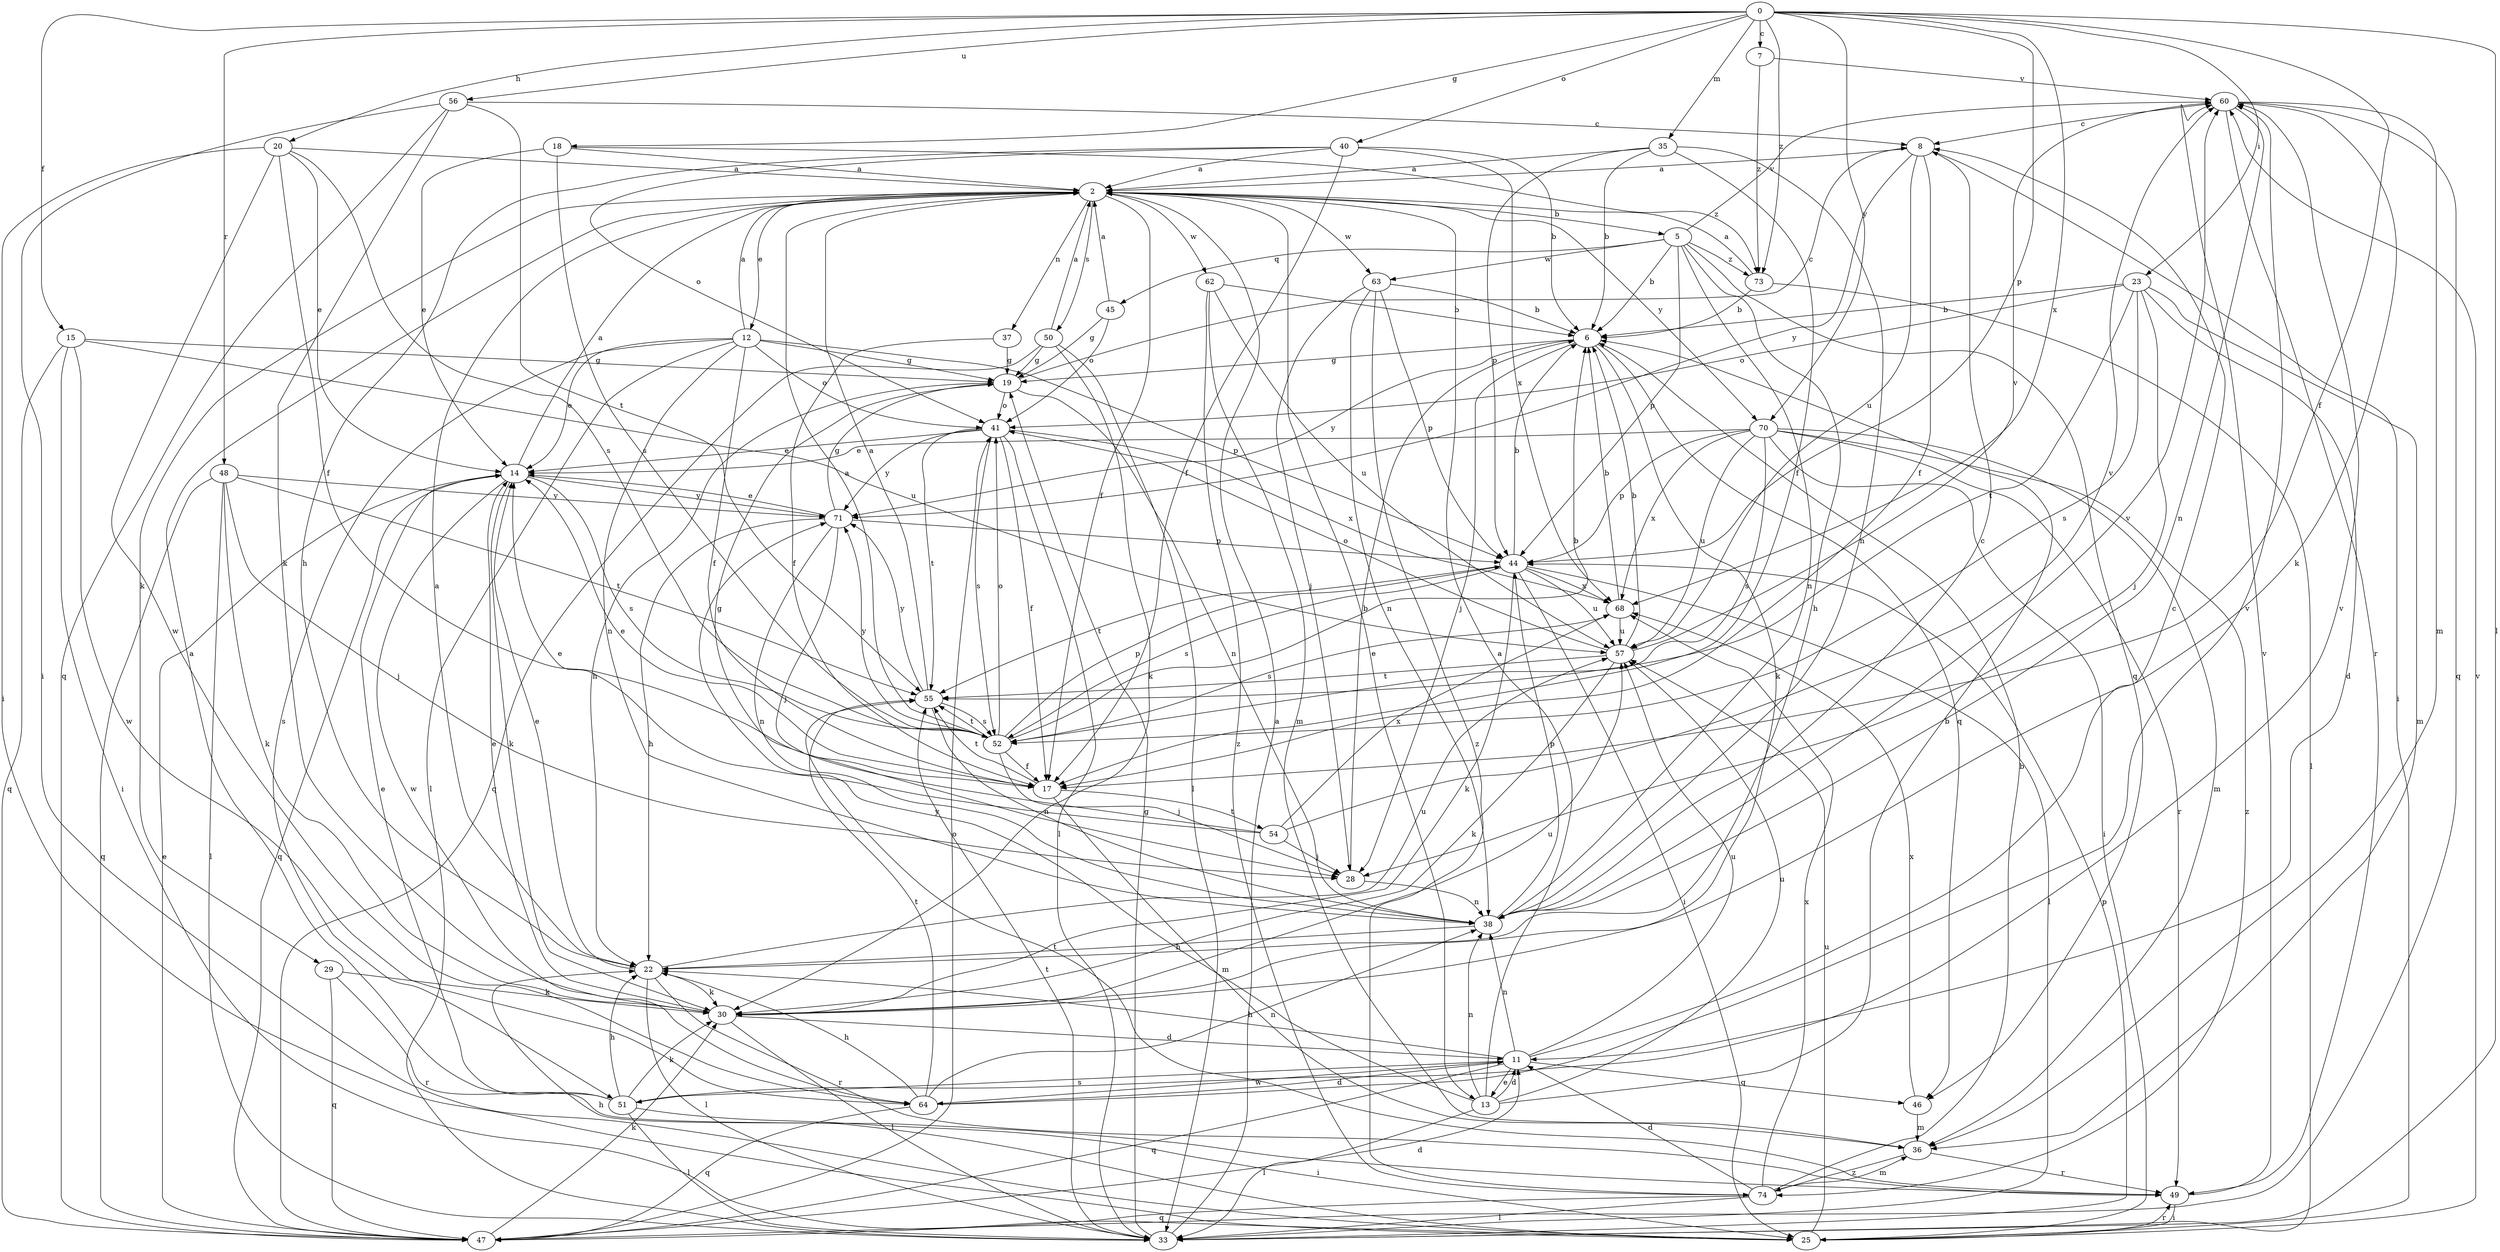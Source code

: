 strict digraph  {
0;
2;
5;
6;
7;
8;
11;
12;
13;
14;
15;
17;
18;
19;
20;
22;
23;
25;
28;
29;
30;
33;
35;
36;
37;
38;
40;
41;
44;
45;
46;
47;
48;
49;
50;
51;
52;
54;
55;
56;
57;
60;
62;
63;
64;
68;
70;
71;
73;
74;
0 -> 7  [label=c];
0 -> 15  [label=f];
0 -> 17  [label=f];
0 -> 18  [label=g];
0 -> 20  [label=h];
0 -> 23  [label=i];
0 -> 33  [label=l];
0 -> 35  [label=m];
0 -> 40  [label=o];
0 -> 44  [label=p];
0 -> 48  [label=r];
0 -> 56  [label=u];
0 -> 68  [label=x];
0 -> 70  [label=y];
0 -> 73  [label=z];
2 -> 5  [label=b];
2 -> 12  [label=e];
2 -> 13  [label=e];
2 -> 17  [label=f];
2 -> 29  [label=k];
2 -> 37  [label=n];
2 -> 50  [label=s];
2 -> 62  [label=w];
2 -> 63  [label=w];
2 -> 70  [label=y];
5 -> 6  [label=b];
5 -> 22  [label=h];
5 -> 38  [label=n];
5 -> 44  [label=p];
5 -> 45  [label=q];
5 -> 46  [label=q];
5 -> 60  [label=v];
5 -> 63  [label=w];
5 -> 73  [label=z];
6 -> 19  [label=g];
6 -> 28  [label=j];
6 -> 30  [label=k];
6 -> 46  [label=q];
6 -> 71  [label=y];
7 -> 60  [label=v];
7 -> 73  [label=z];
8 -> 2  [label=a];
8 -> 17  [label=f];
8 -> 25  [label=i];
8 -> 57  [label=u];
8 -> 71  [label=y];
11 -> 8  [label=c];
11 -> 13  [label=e];
11 -> 22  [label=h];
11 -> 38  [label=n];
11 -> 46  [label=q];
11 -> 47  [label=q];
11 -> 51  [label=s];
11 -> 57  [label=u];
11 -> 64  [label=w];
12 -> 2  [label=a];
12 -> 14  [label=e];
12 -> 17  [label=f];
12 -> 19  [label=g];
12 -> 33  [label=l];
12 -> 38  [label=n];
12 -> 41  [label=o];
12 -> 44  [label=p];
12 -> 51  [label=s];
13 -> 2  [label=a];
13 -> 6  [label=b];
13 -> 11  [label=d];
13 -> 33  [label=l];
13 -> 38  [label=n];
13 -> 57  [label=u];
13 -> 71  [label=y];
14 -> 2  [label=a];
14 -> 30  [label=k];
14 -> 47  [label=q];
14 -> 52  [label=s];
14 -> 64  [label=w];
14 -> 71  [label=y];
15 -> 19  [label=g];
15 -> 25  [label=i];
15 -> 47  [label=q];
15 -> 57  [label=u];
15 -> 64  [label=w];
17 -> 14  [label=e];
17 -> 36  [label=m];
17 -> 54  [label=t];
17 -> 55  [label=t];
18 -> 2  [label=a];
18 -> 14  [label=e];
18 -> 52  [label=s];
18 -> 73  [label=z];
19 -> 8  [label=c];
19 -> 22  [label=h];
19 -> 38  [label=n];
19 -> 41  [label=o];
20 -> 2  [label=a];
20 -> 14  [label=e];
20 -> 17  [label=f];
20 -> 25  [label=i];
20 -> 52  [label=s];
20 -> 64  [label=w];
22 -> 2  [label=a];
22 -> 14  [label=e];
22 -> 30  [label=k];
22 -> 33  [label=l];
22 -> 49  [label=r];
22 -> 57  [label=u];
23 -> 6  [label=b];
23 -> 11  [label=d];
23 -> 28  [label=j];
23 -> 36  [label=m];
23 -> 41  [label=o];
23 -> 52  [label=s];
23 -> 55  [label=t];
25 -> 22  [label=h];
25 -> 49  [label=r];
25 -> 57  [label=u];
25 -> 60  [label=v];
28 -> 6  [label=b];
28 -> 38  [label=n];
29 -> 30  [label=k];
29 -> 47  [label=q];
29 -> 49  [label=r];
30 -> 11  [label=d];
30 -> 14  [label=e];
30 -> 33  [label=l];
30 -> 57  [label=u];
33 -> 2  [label=a];
33 -> 19  [label=g];
33 -> 44  [label=p];
33 -> 55  [label=t];
35 -> 2  [label=a];
35 -> 6  [label=b];
35 -> 17  [label=f];
35 -> 38  [label=n];
35 -> 44  [label=p];
36 -> 49  [label=r];
36 -> 74  [label=z];
37 -> 17  [label=f];
37 -> 19  [label=g];
38 -> 8  [label=c];
38 -> 22  [label=h];
38 -> 44  [label=p];
38 -> 60  [label=v];
40 -> 2  [label=a];
40 -> 6  [label=b];
40 -> 17  [label=f];
40 -> 22  [label=h];
40 -> 41  [label=o];
40 -> 68  [label=x];
41 -> 14  [label=e];
41 -> 17  [label=f];
41 -> 33  [label=l];
41 -> 52  [label=s];
41 -> 55  [label=t];
41 -> 68  [label=x];
41 -> 71  [label=y];
44 -> 6  [label=b];
44 -> 25  [label=i];
44 -> 30  [label=k];
44 -> 33  [label=l];
44 -> 52  [label=s];
44 -> 55  [label=t];
44 -> 57  [label=u];
44 -> 68  [label=x];
45 -> 2  [label=a];
45 -> 19  [label=g];
45 -> 41  [label=o];
46 -> 36  [label=m];
46 -> 68  [label=x];
47 -> 11  [label=d];
47 -> 14  [label=e];
47 -> 30  [label=k];
47 -> 41  [label=o];
48 -> 28  [label=j];
48 -> 30  [label=k];
48 -> 33  [label=l];
48 -> 47  [label=q];
48 -> 55  [label=t];
48 -> 71  [label=y];
49 -> 25  [label=i];
49 -> 55  [label=t];
49 -> 60  [label=v];
50 -> 2  [label=a];
50 -> 19  [label=g];
50 -> 30  [label=k];
50 -> 33  [label=l];
50 -> 47  [label=q];
51 -> 2  [label=a];
51 -> 14  [label=e];
51 -> 22  [label=h];
51 -> 25  [label=i];
51 -> 30  [label=k];
51 -> 33  [label=l];
51 -> 60  [label=v];
52 -> 2  [label=a];
52 -> 6  [label=b];
52 -> 17  [label=f];
52 -> 28  [label=j];
52 -> 41  [label=o];
52 -> 44  [label=p];
52 -> 55  [label=t];
52 -> 71  [label=y];
54 -> 14  [label=e];
54 -> 19  [label=g];
54 -> 28  [label=j];
54 -> 60  [label=v];
54 -> 68  [label=x];
55 -> 2  [label=a];
55 -> 38  [label=n];
55 -> 52  [label=s];
55 -> 71  [label=y];
56 -> 8  [label=c];
56 -> 25  [label=i];
56 -> 30  [label=k];
56 -> 47  [label=q];
56 -> 55  [label=t];
57 -> 6  [label=b];
57 -> 30  [label=k];
57 -> 41  [label=o];
57 -> 55  [label=t];
57 -> 60  [label=v];
60 -> 8  [label=c];
60 -> 30  [label=k];
60 -> 36  [label=m];
60 -> 38  [label=n];
60 -> 47  [label=q];
60 -> 49  [label=r];
62 -> 6  [label=b];
62 -> 36  [label=m];
62 -> 57  [label=u];
62 -> 74  [label=z];
63 -> 6  [label=b];
63 -> 28  [label=j];
63 -> 38  [label=n];
63 -> 44  [label=p];
63 -> 74  [label=z];
64 -> 11  [label=d];
64 -> 22  [label=h];
64 -> 38  [label=n];
64 -> 47  [label=q];
64 -> 55  [label=t];
64 -> 60  [label=v];
68 -> 6  [label=b];
68 -> 52  [label=s];
68 -> 57  [label=u];
70 -> 14  [label=e];
70 -> 25  [label=i];
70 -> 36  [label=m];
70 -> 44  [label=p];
70 -> 49  [label=r];
70 -> 52  [label=s];
70 -> 57  [label=u];
70 -> 68  [label=x];
70 -> 74  [label=z];
71 -> 14  [label=e];
71 -> 19  [label=g];
71 -> 22  [label=h];
71 -> 28  [label=j];
71 -> 38  [label=n];
71 -> 44  [label=p];
73 -> 2  [label=a];
73 -> 6  [label=b];
73 -> 33  [label=l];
74 -> 6  [label=b];
74 -> 11  [label=d];
74 -> 33  [label=l];
74 -> 36  [label=m];
74 -> 47  [label=q];
74 -> 68  [label=x];
}
